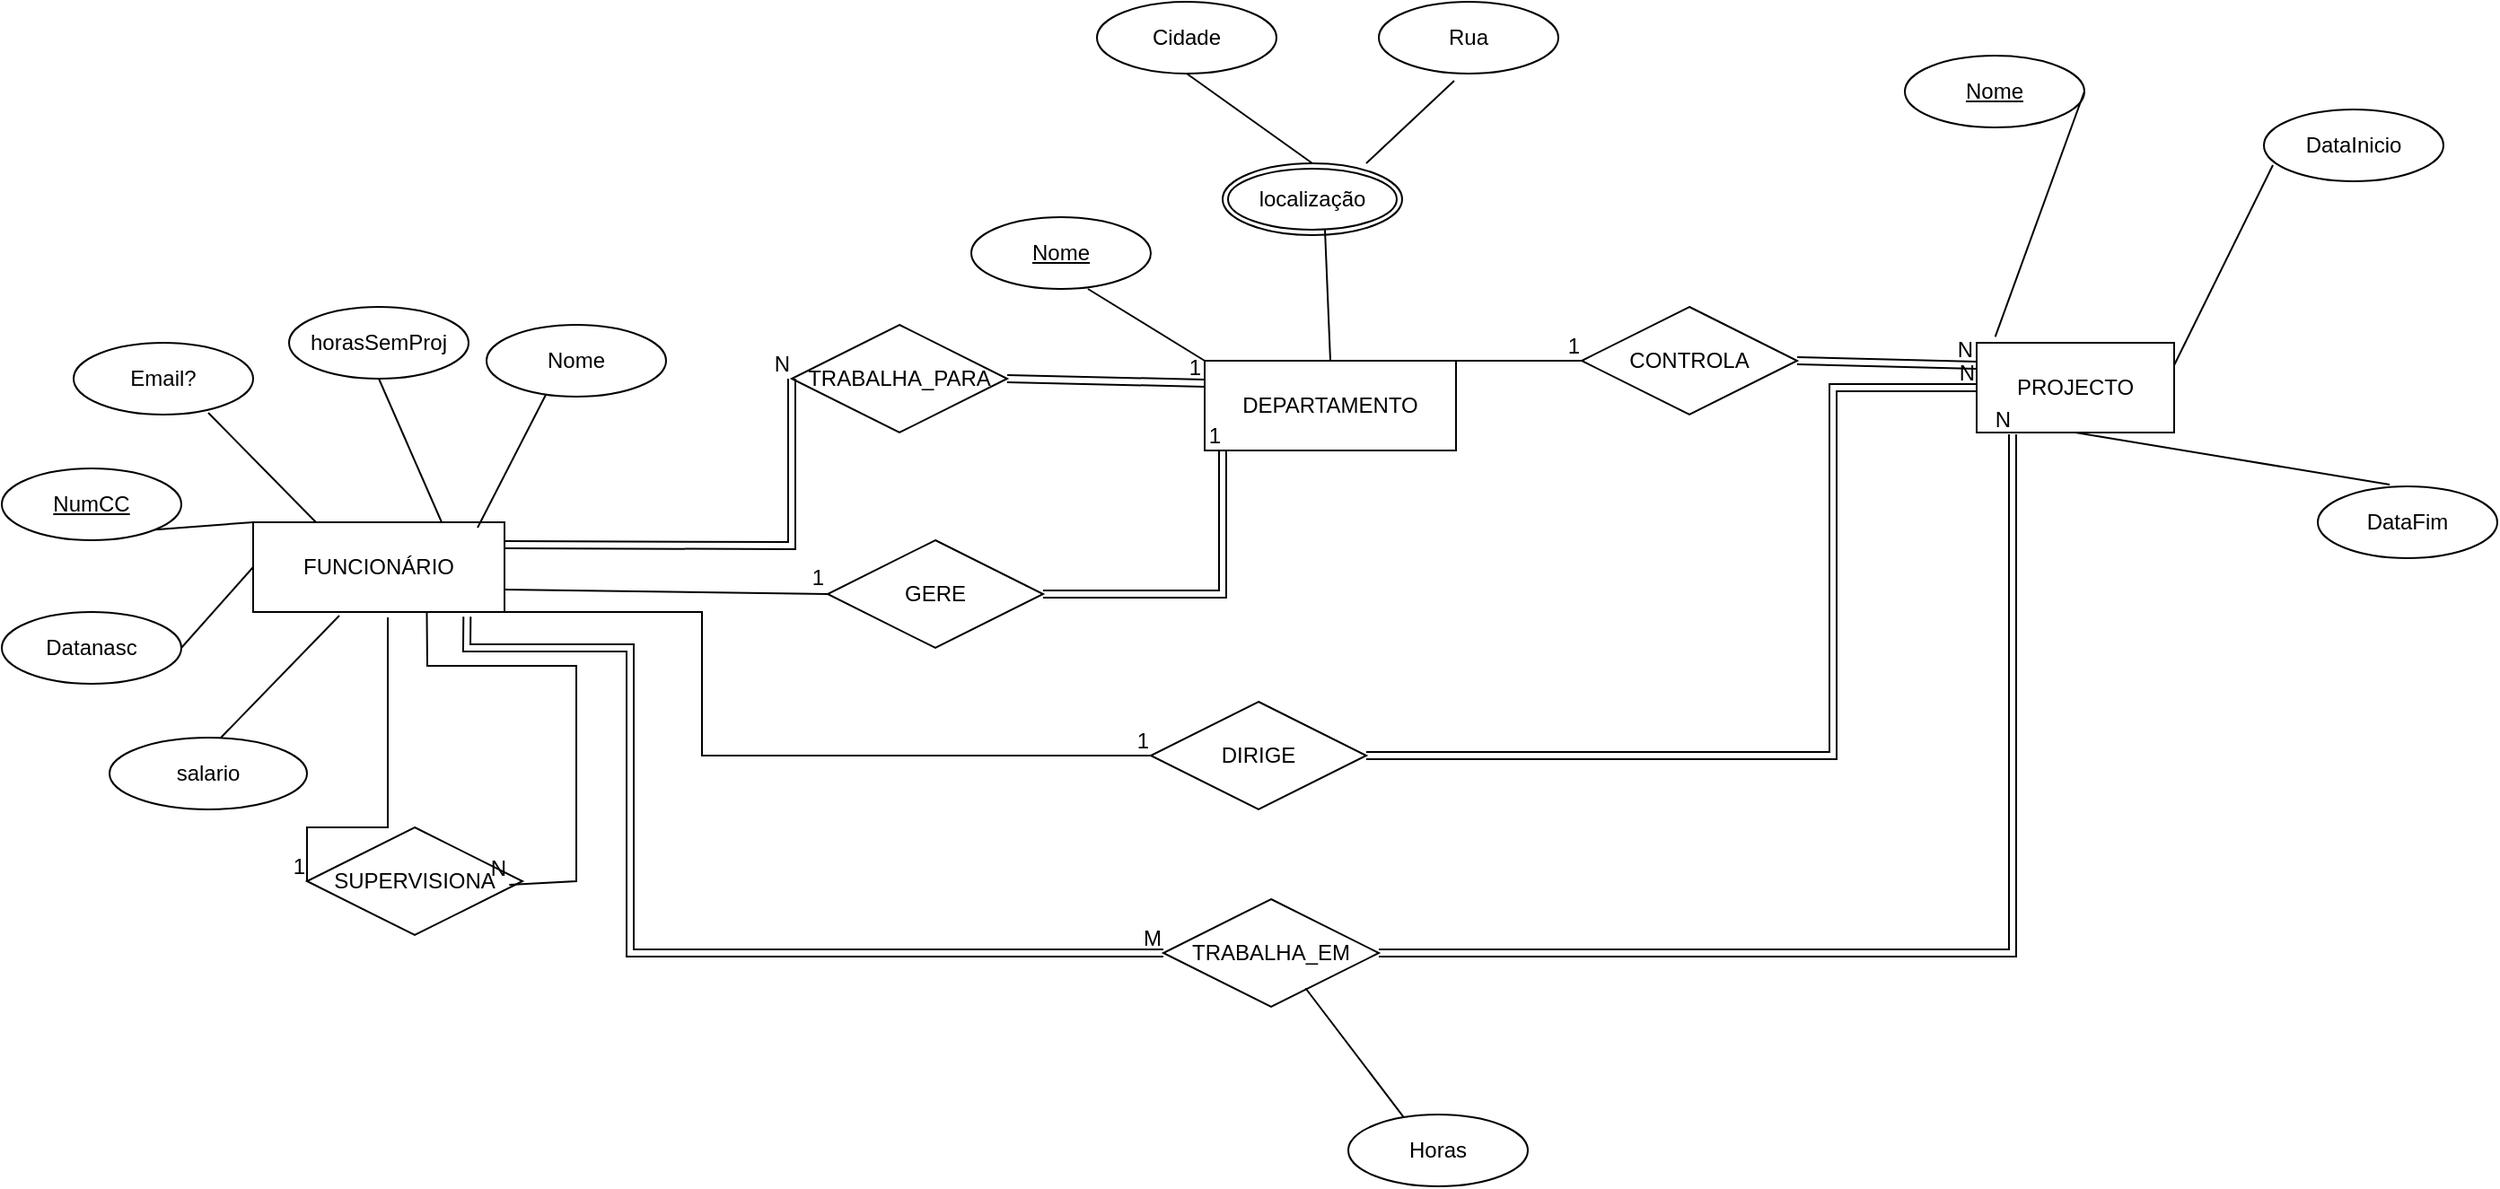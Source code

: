 <mxfile version="28.2.3">
  <diagram name="Página-1" id="IWyP6gXpM4Kds7o6jTB9">
    <mxGraphModel dx="1395" dy="888" grid="1" gridSize="10" guides="1" tooltips="1" connect="1" arrows="1" fold="1" page="1" pageScale="1" pageWidth="1654" pageHeight="2336" math="0" shadow="0">
      <root>
        <mxCell id="0" />
        <mxCell id="1" parent="0" />
        <mxCell id="cCS2EJjrPb7kXljN89v2-1" value="DEPARTAMENTO" style="whiteSpace=wrap;html=1;align=center;" parent="1" vertex="1">
          <mxGeometry x="730" y="320" width="140" height="50" as="geometry" />
        </mxCell>
        <mxCell id="cCS2EJjrPb7kXljN89v2-2" value="PROJECTO" style="whiteSpace=wrap;html=1;align=center;" parent="1" vertex="1">
          <mxGeometry x="1160" y="310" width="110" height="50" as="geometry" />
        </mxCell>
        <mxCell id="cCS2EJjrPb7kXljN89v2-3" value="FUNCIONÁRIO" style="whiteSpace=wrap;html=1;align=center;" parent="1" vertex="1">
          <mxGeometry x="200" y="410" width="140" height="50" as="geometry" />
        </mxCell>
        <mxCell id="cCS2EJjrPb7kXljN89v2-7" value="Datanasc" style="ellipse;whiteSpace=wrap;html=1;align=center;" parent="1" vertex="1">
          <mxGeometry x="60" y="460" width="100" height="40" as="geometry" />
        </mxCell>
        <mxCell id="cCS2EJjrPb7kXljN89v2-9" value="Email?" style="ellipse;whiteSpace=wrap;html=1;align=center;" parent="1" vertex="1">
          <mxGeometry x="100" y="310" width="100" height="40" as="geometry" />
        </mxCell>
        <mxCell id="cCS2EJjrPb7kXljN89v2-10" value="salario" style="ellipse;whiteSpace=wrap;html=1;align=center;" parent="1" vertex="1">
          <mxGeometry x="120" y="530" width="110" height="40" as="geometry" />
        </mxCell>
        <mxCell id="cCS2EJjrPb7kXljN89v2-12" value="horasSemProj" style="ellipse;whiteSpace=wrap;html=1;align=center;" parent="1" vertex="1">
          <mxGeometry x="220" y="290" width="100" height="40" as="geometry" />
        </mxCell>
        <mxCell id="cCS2EJjrPb7kXljN89v2-17" value="" style="endArrow=none;html=1;rounded=0;exitX=0.75;exitY=0;exitDx=0;exitDy=0;entryX=0.5;entryY=1;entryDx=0;entryDy=0;" parent="1" source="cCS2EJjrPb7kXljN89v2-3" target="cCS2EJjrPb7kXljN89v2-12" edge="1">
          <mxGeometry relative="1" as="geometry">
            <mxPoint x="320" y="409.5" as="sourcePoint" />
            <mxPoint x="480" y="409.5" as="targetPoint" />
          </mxGeometry>
        </mxCell>
        <mxCell id="cCS2EJjrPb7kXljN89v2-18" value="" style="endArrow=none;html=1;rounded=0;exitX=0.25;exitY=0;exitDx=0;exitDy=0;entryX=0.75;entryY=0.975;entryDx=0;entryDy=0;entryPerimeter=0;" parent="1" source="cCS2EJjrPb7kXljN89v2-3" target="cCS2EJjrPb7kXljN89v2-9" edge="1">
          <mxGeometry relative="1" as="geometry">
            <mxPoint x="220" y="430" as="sourcePoint" />
            <mxPoint x="235" y="370" as="targetPoint" />
          </mxGeometry>
        </mxCell>
        <mxCell id="cCS2EJjrPb7kXljN89v2-20" value="" style="endArrow=none;html=1;rounded=0;entryX=0;entryY=0.5;entryDx=0;entryDy=0;exitX=1;exitY=0.5;exitDx=0;exitDy=0;" parent="1" source="cCS2EJjrPb7kXljN89v2-7" target="cCS2EJjrPb7kXljN89v2-3" edge="1">
          <mxGeometry relative="1" as="geometry">
            <mxPoint x="160" y="480" as="sourcePoint" />
            <mxPoint x="155" y="450" as="targetPoint" />
          </mxGeometry>
        </mxCell>
        <mxCell id="cCS2EJjrPb7kXljN89v2-21" value="" style="endArrow=none;html=1;rounded=0;exitX=0;exitY=0;exitDx=0;exitDy=0;entryX=1;entryY=1;entryDx=0;entryDy=0;" parent="1" source="cCS2EJjrPb7kXljN89v2-3" target="cCS2EJjrPb7kXljN89v2-43" edge="1">
          <mxGeometry relative="1" as="geometry">
            <mxPoint x="150" y="470" as="sourcePoint" />
            <mxPoint x="162" y="417" as="targetPoint" />
          </mxGeometry>
        </mxCell>
        <mxCell id="cCS2EJjrPb7kXljN89v2-22" value="" style="endArrow=none;html=1;rounded=0;exitX=0.564;exitY=0;exitDx=0;exitDy=0;entryX=0.343;entryY=1.04;entryDx=0;entryDy=0;entryPerimeter=0;exitPerimeter=0;" parent="1" source="cCS2EJjrPb7kXljN89v2-10" target="cCS2EJjrPb7kXljN89v2-3" edge="1">
          <mxGeometry relative="1" as="geometry">
            <mxPoint x="260" y="600" as="sourcePoint" />
            <mxPoint x="275" y="540" as="targetPoint" />
          </mxGeometry>
        </mxCell>
        <mxCell id="cCS2EJjrPb7kXljN89v2-25" value="localização" style="ellipse;shape=doubleEllipse;margin=3;whiteSpace=wrap;html=1;align=center;" parent="1" vertex="1">
          <mxGeometry x="740" y="210" width="100" height="40" as="geometry" />
        </mxCell>
        <mxCell id="cCS2EJjrPb7kXljN89v2-26" value="" style="endArrow=none;html=1;rounded=0;exitX=0;exitY=0;exitDx=0;exitDy=0;entryX=0.65;entryY=1;entryDx=0;entryDy=0;entryPerimeter=0;" parent="1" source="cCS2EJjrPb7kXljN89v2-1" target="cCS2EJjrPb7kXljN89v2-46" edge="1">
          <mxGeometry relative="1" as="geometry">
            <mxPoint x="590" y="450" as="sourcePoint" />
            <mxPoint x="585.355" y="394.142" as="targetPoint" />
          </mxGeometry>
        </mxCell>
        <mxCell id="cCS2EJjrPb7kXljN89v2-27" value="" style="endArrow=none;html=1;rounded=0;exitX=0.5;exitY=0;exitDx=0;exitDy=0;entryX=0.57;entryY=0.925;entryDx=0;entryDy=0;entryPerimeter=0;" parent="1" source="cCS2EJjrPb7kXljN89v2-1" target="cCS2EJjrPb7kXljN89v2-25" edge="1">
          <mxGeometry relative="1" as="geometry">
            <mxPoint x="702.5" y="403" as="sourcePoint" />
            <mxPoint x="677.5" y="357" as="targetPoint" />
          </mxGeometry>
        </mxCell>
        <mxCell id="cCS2EJjrPb7kXljN89v2-29" value="DataFim" style="ellipse;whiteSpace=wrap;html=1;align=center;" parent="1" vertex="1">
          <mxGeometry x="1350" y="390" width="100" height="40" as="geometry" />
        </mxCell>
        <mxCell id="cCS2EJjrPb7kXljN89v2-30" value="DataInicio" style="ellipse;whiteSpace=wrap;html=1;align=center;" parent="1" vertex="1">
          <mxGeometry x="1320" y="180" width="100" height="40" as="geometry" />
        </mxCell>
        <mxCell id="cCS2EJjrPb7kXljN89v2-43" value="NumCC" style="ellipse;whiteSpace=wrap;html=1;align=center;fontStyle=4;" parent="1" vertex="1">
          <mxGeometry x="60" y="380" width="100" height="40" as="geometry" />
        </mxCell>
        <mxCell id="cCS2EJjrPb7kXljN89v2-44" value="Nome" style="ellipse;whiteSpace=wrap;html=1;align=center;" parent="1" vertex="1">
          <mxGeometry x="330" y="300" width="100" height="40" as="geometry" />
        </mxCell>
        <mxCell id="cCS2EJjrPb7kXljN89v2-45" value="" style="endArrow=none;html=1;rounded=0;exitX=0.893;exitY=0.06;exitDx=0;exitDy=0;entryX=0.33;entryY=0.975;entryDx=0;entryDy=0;entryPerimeter=0;exitPerimeter=0;" parent="1" source="cCS2EJjrPb7kXljN89v2-3" target="cCS2EJjrPb7kXljN89v2-44" edge="1">
          <mxGeometry relative="1" as="geometry">
            <mxPoint x="345" y="500" as="sourcePoint" />
            <mxPoint x="290" y="410" as="targetPoint" />
          </mxGeometry>
        </mxCell>
        <mxCell id="cCS2EJjrPb7kXljN89v2-46" value="Nome" style="ellipse;whiteSpace=wrap;html=1;align=center;fontStyle=4;" parent="1" vertex="1">
          <mxGeometry x="600" y="240" width="100" height="40" as="geometry" />
        </mxCell>
        <mxCell id="cCS2EJjrPb7kXljN89v2-47" value="" style="endArrow=none;html=1;rounded=0;exitX=0.8;exitY=0;exitDx=0;exitDy=0;exitPerimeter=0;entryX=0.42;entryY=1.1;entryDx=0;entryDy=0;entryPerimeter=0;" parent="1" source="cCS2EJjrPb7kXljN89v2-25" target="cCS2EJjrPb7kXljN89v2-49" edge="1">
          <mxGeometry relative="1" as="geometry">
            <mxPoint x="680" y="280" as="sourcePoint" />
            <mxPoint x="750" y="200" as="targetPoint" />
          </mxGeometry>
        </mxCell>
        <mxCell id="cCS2EJjrPb7kXljN89v2-48" value="" style="endArrow=none;html=1;rounded=0;entryX=0.5;entryY=0;entryDx=0;entryDy=0;exitX=0.5;exitY=1;exitDx=0;exitDy=0;" parent="1" source="cCS2EJjrPb7kXljN89v2-50" target="cCS2EJjrPb7kXljN89v2-25" edge="1">
          <mxGeometry relative="1" as="geometry">
            <mxPoint x="650" y="210" as="sourcePoint" />
            <mxPoint x="690" y="310" as="targetPoint" />
          </mxGeometry>
        </mxCell>
        <mxCell id="cCS2EJjrPb7kXljN89v2-49" value="Rua" style="ellipse;whiteSpace=wrap;html=1;align=center;" parent="1" vertex="1">
          <mxGeometry x="827" y="120" width="100" height="40" as="geometry" />
        </mxCell>
        <mxCell id="cCS2EJjrPb7kXljN89v2-50" value="Cidade" style="ellipse;whiteSpace=wrap;html=1;align=center;" parent="1" vertex="1">
          <mxGeometry x="670" y="120" width="100" height="40" as="geometry" />
        </mxCell>
        <mxCell id="cCS2EJjrPb7kXljN89v2-51" value="Nome" style="ellipse;whiteSpace=wrap;html=1;align=center;fontStyle=4;direction=west;" parent="1" vertex="1">
          <mxGeometry x="1120" y="150" width="100" height="40" as="geometry" />
        </mxCell>
        <mxCell id="cCS2EJjrPb7kXljN89v2-54" value="" style="endArrow=none;html=1;rounded=0;entryX=0.094;entryY=-0.066;entryDx=0;entryDy=0;exitX=0;exitY=0.5;exitDx=0;exitDy=0;entryPerimeter=0;" parent="1" source="cCS2EJjrPb7kXljN89v2-51" target="cCS2EJjrPb7kXljN89v2-2" edge="1">
          <mxGeometry relative="1" as="geometry">
            <mxPoint x="870" y="460" as="sourcePoint" />
            <mxPoint x="1030" y="460" as="targetPoint" />
          </mxGeometry>
        </mxCell>
        <mxCell id="cCS2EJjrPb7kXljN89v2-56" value="" style="endArrow=none;html=1;rounded=0;entryX=0.5;entryY=1;entryDx=0;entryDy=0;exitX=0.4;exitY=-0.025;exitDx=0;exitDy=0;exitPerimeter=0;" parent="1" source="cCS2EJjrPb7kXljN89v2-29" target="cCS2EJjrPb7kXljN89v2-2" edge="1">
          <mxGeometry relative="1" as="geometry">
            <mxPoint x="1080" y="580" as="sourcePoint" />
            <mxPoint x="1130" y="530" as="targetPoint" />
          </mxGeometry>
        </mxCell>
        <mxCell id="cCS2EJjrPb7kXljN89v2-58" value="" style="endArrow=none;html=1;rounded=0;entryX=0.05;entryY=0.775;entryDx=0;entryDy=0;exitX=1;exitY=0.25;exitDx=0;exitDy=0;entryPerimeter=0;" parent="1" source="cCS2EJjrPb7kXljN89v2-2" target="cCS2EJjrPb7kXljN89v2-30" edge="1">
          <mxGeometry relative="1" as="geometry">
            <mxPoint x="1253" y="499" as="sourcePoint" />
            <mxPoint x="1200" y="450" as="targetPoint" />
          </mxGeometry>
        </mxCell>
        <mxCell id="2nH_bc2Y_-LAqm_Yv-4i-2" value="SUPERVISIONA" style="shape=rhombus;perimeter=rhombusPerimeter;whiteSpace=wrap;html=1;align=center;" parent="1" vertex="1">
          <mxGeometry x="230" y="580" width="120" height="60" as="geometry" />
        </mxCell>
        <mxCell id="2nH_bc2Y_-LAqm_Yv-4i-3" value="TRABALHA_PARA" style="shape=rhombus;perimeter=rhombusPerimeter;whiteSpace=wrap;html=1;align=center;" parent="1" vertex="1">
          <mxGeometry x="500" y="300" width="120" height="60" as="geometry" />
        </mxCell>
        <mxCell id="2nH_bc2Y_-LAqm_Yv-4i-4" value="GERE" style="shape=rhombus;perimeter=rhombusPerimeter;whiteSpace=wrap;html=1;align=center;" parent="1" vertex="1">
          <mxGeometry x="520" y="420" width="120" height="60" as="geometry" />
        </mxCell>
        <mxCell id="2nH_bc2Y_-LAqm_Yv-4i-5" value="CONTROLA" style="shape=rhombus;perimeter=rhombusPerimeter;whiteSpace=wrap;html=1;align=center;" parent="1" vertex="1">
          <mxGeometry x="940" y="290" width="120" height="60" as="geometry" />
        </mxCell>
        <mxCell id="2nH_bc2Y_-LAqm_Yv-4i-6" value="DIRIGE&lt;span style=&quot;color: rgba(0, 0, 0, 0); font-family: monospace; font-size: 0px; text-align: start; text-wrap-mode: nowrap;&quot;&gt;%3CmxGraphModel%3E%3Croot%3E%3CmxCell%20id%3D%220%22%2F%3E%3CmxCell%20id%3D%221%22%20parent%3D%220%22%2F%3E%3CmxCell%20id%3D%222%22%20value%3D%22GERE%22%20style%3D%22shape%3Drhombus%3Bperimeter%3DrhombusPerimeter%3BwhiteSpace%3Dwrap%3Bhtml%3D1%3Balign%3Dcenter%3B%22%20vertex%3D%221%22%20parent%3D%221%22%3E%3CmxGeometry%20x%3D%22827%22%20y%3D%22780%22%20width%3D%22120%22%20height%3D%2260%22%20as%3D%22geometry%22%2F%3E%3C%2FmxCell%3E%3C%2Froot%3E%3C%2FmxGraphModel%3E&lt;/span&gt;" style="shape=rhombus;perimeter=rhombusPerimeter;whiteSpace=wrap;html=1;align=center;" parent="1" vertex="1">
          <mxGeometry x="700" y="510" width="120" height="60" as="geometry" />
        </mxCell>
        <mxCell id="2nH_bc2Y_-LAqm_Yv-4i-7" value="TRABALHA_EM" style="shape=rhombus;perimeter=rhombusPerimeter;whiteSpace=wrap;html=1;align=center;" parent="1" vertex="1">
          <mxGeometry x="707" y="620" width="120" height="60" as="geometry" />
        </mxCell>
        <mxCell id="Kaxh2K8gkWdLbYMAYG6F-3" value="" style="endArrow=none;html=1;rounded=0;entryX=0;entryY=0.5;entryDx=0;entryDy=0;" edge="1" parent="1" target="2nH_bc2Y_-LAqm_Yv-4i-2">
          <mxGeometry relative="1" as="geometry">
            <mxPoint x="275" y="463" as="sourcePoint" />
            <mxPoint x="305" y="547" as="targetPoint" />
            <Array as="points">
              <mxPoint x="275" y="580" />
              <mxPoint x="230" y="580" />
            </Array>
          </mxGeometry>
        </mxCell>
        <mxCell id="Kaxh2K8gkWdLbYMAYG6F-4" value="1" style="resizable=0;html=1;whiteSpace=wrap;align=right;verticalAlign=bottom;" connectable="0" vertex="1" parent="Kaxh2K8gkWdLbYMAYG6F-3">
          <mxGeometry x="1" relative="1" as="geometry" />
        </mxCell>
        <mxCell id="Kaxh2K8gkWdLbYMAYG6F-17" value="" style="endArrow=none;html=1;rounded=0;exitX=1;exitY=0.75;exitDx=0;exitDy=0;entryX=0;entryY=0.5;entryDx=0;entryDy=0;" edge="1" parent="1" source="cCS2EJjrPb7kXljN89v2-3" target="2nH_bc2Y_-LAqm_Yv-4i-4">
          <mxGeometry relative="1" as="geometry">
            <mxPoint x="680" y="410" as="sourcePoint" />
            <mxPoint x="840" y="410" as="targetPoint" />
          </mxGeometry>
        </mxCell>
        <mxCell id="Kaxh2K8gkWdLbYMAYG6F-18" value="1" style="resizable=0;html=1;whiteSpace=wrap;align=right;verticalAlign=bottom;" connectable="0" vertex="1" parent="Kaxh2K8gkWdLbYMAYG6F-17">
          <mxGeometry x="1" relative="1" as="geometry" />
        </mxCell>
        <mxCell id="Kaxh2K8gkWdLbYMAYG6F-19" value="" style="endArrow=none;html=1;rounded=0;exitX=1;exitY=0;exitDx=0;exitDy=0;entryX=0;entryY=0.5;entryDx=0;entryDy=0;" edge="1" parent="1" source="cCS2EJjrPb7kXljN89v2-1" target="2nH_bc2Y_-LAqm_Yv-4i-5">
          <mxGeometry relative="1" as="geometry">
            <mxPoint x="680" y="410" as="sourcePoint" />
            <mxPoint x="840" y="410" as="targetPoint" />
            <Array as="points">
              <mxPoint x="940" y="320" />
            </Array>
          </mxGeometry>
        </mxCell>
        <mxCell id="Kaxh2K8gkWdLbYMAYG6F-20" value="1" style="resizable=0;html=1;whiteSpace=wrap;align=right;verticalAlign=bottom;" connectable="0" vertex="1" parent="Kaxh2K8gkWdLbYMAYG6F-19">
          <mxGeometry x="1" relative="1" as="geometry" />
        </mxCell>
        <mxCell id="Kaxh2K8gkWdLbYMAYG6F-23" value="" style="endArrow=none;html=1;rounded=0;exitX=0.691;exitY=1.005;exitDx=0;exitDy=0;exitPerimeter=0;entryX=0.939;entryY=0.533;entryDx=0;entryDy=0;entryPerimeter=0;" edge="1" parent="1" source="cCS2EJjrPb7kXljN89v2-3" target="2nH_bc2Y_-LAqm_Yv-4i-2">
          <mxGeometry relative="1" as="geometry">
            <mxPoint x="280" y="570" as="sourcePoint" />
            <mxPoint x="350" y="610" as="targetPoint" />
            <Array as="points">
              <mxPoint x="297" y="490" />
              <mxPoint x="380" y="490" />
              <mxPoint x="380" y="610" />
            </Array>
          </mxGeometry>
        </mxCell>
        <mxCell id="Kaxh2K8gkWdLbYMAYG6F-24" value="N" style="resizable=0;html=1;whiteSpace=wrap;align=right;verticalAlign=bottom;" connectable="0" vertex="1" parent="Kaxh2K8gkWdLbYMAYG6F-23">
          <mxGeometry x="1" relative="1" as="geometry" />
        </mxCell>
        <mxCell id="Kaxh2K8gkWdLbYMAYG6F-25" value="" style="endArrow=none;html=1;rounded=0;exitX=1;exitY=1;exitDx=0;exitDy=0;entryX=0;entryY=0.5;entryDx=0;entryDy=0;" edge="1" parent="1" source="cCS2EJjrPb7kXljN89v2-3" target="2nH_bc2Y_-LAqm_Yv-4i-6">
          <mxGeometry relative="1" as="geometry">
            <mxPoint x="680" y="410" as="sourcePoint" />
            <mxPoint x="840" y="410" as="targetPoint" />
            <Array as="points">
              <mxPoint x="450" y="460" />
              <mxPoint x="450" y="540" />
            </Array>
          </mxGeometry>
        </mxCell>
        <mxCell id="Kaxh2K8gkWdLbYMAYG6F-26" value="1" style="resizable=0;html=1;whiteSpace=wrap;align=right;verticalAlign=bottom;" connectable="0" vertex="1" parent="Kaxh2K8gkWdLbYMAYG6F-25">
          <mxGeometry x="1" relative="1" as="geometry" />
        </mxCell>
        <mxCell id="Kaxh2K8gkWdLbYMAYG6F-33" value="" style="endArrow=none;html=1;rounded=0;exitX=0.66;exitY=0.827;exitDx=0;exitDy=0;exitPerimeter=0;entryX=0.326;entryY=0.094;entryDx=0;entryDy=0;entryPerimeter=0;" edge="1" parent="1" source="2nH_bc2Y_-LAqm_Yv-4i-7" target="Kaxh2K8gkWdLbYMAYG6F-34">
          <mxGeometry relative="1" as="geometry">
            <mxPoint x="680" y="410" as="sourcePoint" />
            <mxPoint x="840" y="410" as="targetPoint" />
          </mxGeometry>
        </mxCell>
        <mxCell id="Kaxh2K8gkWdLbYMAYG6F-34" value="Horas" style="ellipse;whiteSpace=wrap;html=1;align=center;" vertex="1" parent="1">
          <mxGeometry x="810" y="740" width="100" height="40" as="geometry" />
        </mxCell>
        <mxCell id="Kaxh2K8gkWdLbYMAYG6F-35" value="" style="shape=link;html=1;rounded=0;exitX=1;exitY=0.5;exitDx=0;exitDy=0;" edge="1" parent="1" source="2nH_bc2Y_-LAqm_Yv-4i-4">
          <mxGeometry relative="1" as="geometry">
            <mxPoint x="780" y="440" as="sourcePoint" />
            <mxPoint x="740" y="370" as="targetPoint" />
            <Array as="points">
              <mxPoint x="740" y="450" />
            </Array>
          </mxGeometry>
        </mxCell>
        <mxCell id="Kaxh2K8gkWdLbYMAYG6F-36" value="1" style="resizable=0;html=1;whiteSpace=wrap;align=right;verticalAlign=bottom;" connectable="0" vertex="1" parent="Kaxh2K8gkWdLbYMAYG6F-35">
          <mxGeometry x="1" relative="1" as="geometry" />
        </mxCell>
        <mxCell id="Kaxh2K8gkWdLbYMAYG6F-37" value="" style="shape=link;html=1;rounded=0;exitX=1;exitY=0.5;exitDx=0;exitDy=0;entryX=0;entryY=0.25;entryDx=0;entryDy=0;" edge="1" parent="1" source="2nH_bc2Y_-LAqm_Yv-4i-3" target="cCS2EJjrPb7kXljN89v2-1">
          <mxGeometry relative="1" as="geometry">
            <mxPoint x="640" y="300" as="sourcePoint" />
            <mxPoint x="720" y="330" as="targetPoint" />
          </mxGeometry>
        </mxCell>
        <mxCell id="Kaxh2K8gkWdLbYMAYG6F-38" value="1" style="resizable=0;html=1;whiteSpace=wrap;align=right;verticalAlign=bottom;" connectable="0" vertex="1" parent="Kaxh2K8gkWdLbYMAYG6F-37">
          <mxGeometry x="1" relative="1" as="geometry" />
        </mxCell>
        <mxCell id="Kaxh2K8gkWdLbYMAYG6F-39" value="" style="shape=link;html=1;rounded=0;exitX=1;exitY=0.25;exitDx=0;exitDy=0;entryX=0;entryY=0.5;entryDx=0;entryDy=0;" edge="1" parent="1" source="cCS2EJjrPb7kXljN89v2-3" target="2nH_bc2Y_-LAqm_Yv-4i-3">
          <mxGeometry relative="1" as="geometry">
            <mxPoint x="680" y="410" as="sourcePoint" />
            <mxPoint x="840" y="410" as="targetPoint" />
            <Array as="points">
              <mxPoint x="500" y="423" />
            </Array>
          </mxGeometry>
        </mxCell>
        <mxCell id="Kaxh2K8gkWdLbYMAYG6F-40" value="N" style="resizable=0;html=1;whiteSpace=wrap;align=right;verticalAlign=bottom;" connectable="0" vertex="1" parent="Kaxh2K8gkWdLbYMAYG6F-39">
          <mxGeometry x="1" relative="1" as="geometry" />
        </mxCell>
        <mxCell id="Kaxh2K8gkWdLbYMAYG6F-41" value="" style="shape=link;html=1;rounded=0;exitX=0.851;exitY=1.052;exitDx=0;exitDy=0;exitPerimeter=0;entryX=0;entryY=0.5;entryDx=0;entryDy=0;" edge="1" parent="1" source="cCS2EJjrPb7kXljN89v2-3" target="2nH_bc2Y_-LAqm_Yv-4i-7">
          <mxGeometry relative="1" as="geometry">
            <mxPoint x="680" y="410" as="sourcePoint" />
            <mxPoint x="830" y="410" as="targetPoint" />
            <Array as="points">
              <mxPoint x="319" y="480" />
              <mxPoint x="410" y="480" />
              <mxPoint x="410" y="650" />
            </Array>
          </mxGeometry>
        </mxCell>
        <mxCell id="Kaxh2K8gkWdLbYMAYG6F-42" value="M" style="resizable=0;html=1;whiteSpace=wrap;align=right;verticalAlign=bottom;" connectable="0" vertex="1" parent="Kaxh2K8gkWdLbYMAYG6F-41">
          <mxGeometry x="1" relative="1" as="geometry" />
        </mxCell>
        <mxCell id="Kaxh2K8gkWdLbYMAYG6F-43" value="" style="shape=link;html=1;rounded=0;exitX=1;exitY=0.5;exitDx=0;exitDy=0;" edge="1" parent="1" source="2nH_bc2Y_-LAqm_Yv-4i-7">
          <mxGeometry relative="1" as="geometry">
            <mxPoint x="680" y="410" as="sourcePoint" />
            <mxPoint x="1180" y="361" as="targetPoint" />
            <Array as="points">
              <mxPoint x="1180" y="650" />
            </Array>
          </mxGeometry>
        </mxCell>
        <mxCell id="Kaxh2K8gkWdLbYMAYG6F-44" value="N" style="resizable=0;html=1;whiteSpace=wrap;align=right;verticalAlign=bottom;" connectable="0" vertex="1" parent="Kaxh2K8gkWdLbYMAYG6F-43">
          <mxGeometry x="1" relative="1" as="geometry" />
        </mxCell>
        <mxCell id="Kaxh2K8gkWdLbYMAYG6F-45" value="" style="shape=link;html=1;rounded=0;exitX=1;exitY=0.5;exitDx=0;exitDy=0;entryX=0;entryY=0.5;entryDx=0;entryDy=0;" edge="1" parent="1" source="2nH_bc2Y_-LAqm_Yv-4i-6" target="cCS2EJjrPb7kXljN89v2-2">
          <mxGeometry relative="1" as="geometry">
            <mxPoint x="680" y="410" as="sourcePoint" />
            <mxPoint x="1150" y="360" as="targetPoint" />
            <Array as="points">
              <mxPoint x="1080" y="540" />
              <mxPoint x="1080" y="335" />
            </Array>
          </mxGeometry>
        </mxCell>
        <mxCell id="Kaxh2K8gkWdLbYMAYG6F-46" value="N" style="resizable=0;html=1;whiteSpace=wrap;align=right;verticalAlign=bottom;" connectable="0" vertex="1" parent="Kaxh2K8gkWdLbYMAYG6F-45">
          <mxGeometry x="1" relative="1" as="geometry" />
        </mxCell>
        <mxCell id="Kaxh2K8gkWdLbYMAYG6F-48" value="" style="shape=link;html=1;rounded=0;exitX=1;exitY=0.5;exitDx=0;exitDy=0;entryX=0;entryY=0.25;entryDx=0;entryDy=0;" edge="1" parent="1" source="2nH_bc2Y_-LAqm_Yv-4i-5" target="cCS2EJjrPb7kXljN89v2-2">
          <mxGeometry relative="1" as="geometry">
            <mxPoint x="680" y="410" as="sourcePoint" />
            <mxPoint x="1150" y="320" as="targetPoint" />
          </mxGeometry>
        </mxCell>
        <mxCell id="Kaxh2K8gkWdLbYMAYG6F-49" value="N" style="resizable=0;html=1;whiteSpace=wrap;align=right;verticalAlign=bottom;" connectable="0" vertex="1" parent="Kaxh2K8gkWdLbYMAYG6F-48">
          <mxGeometry x="1" relative="1" as="geometry" />
        </mxCell>
      </root>
    </mxGraphModel>
  </diagram>
</mxfile>
